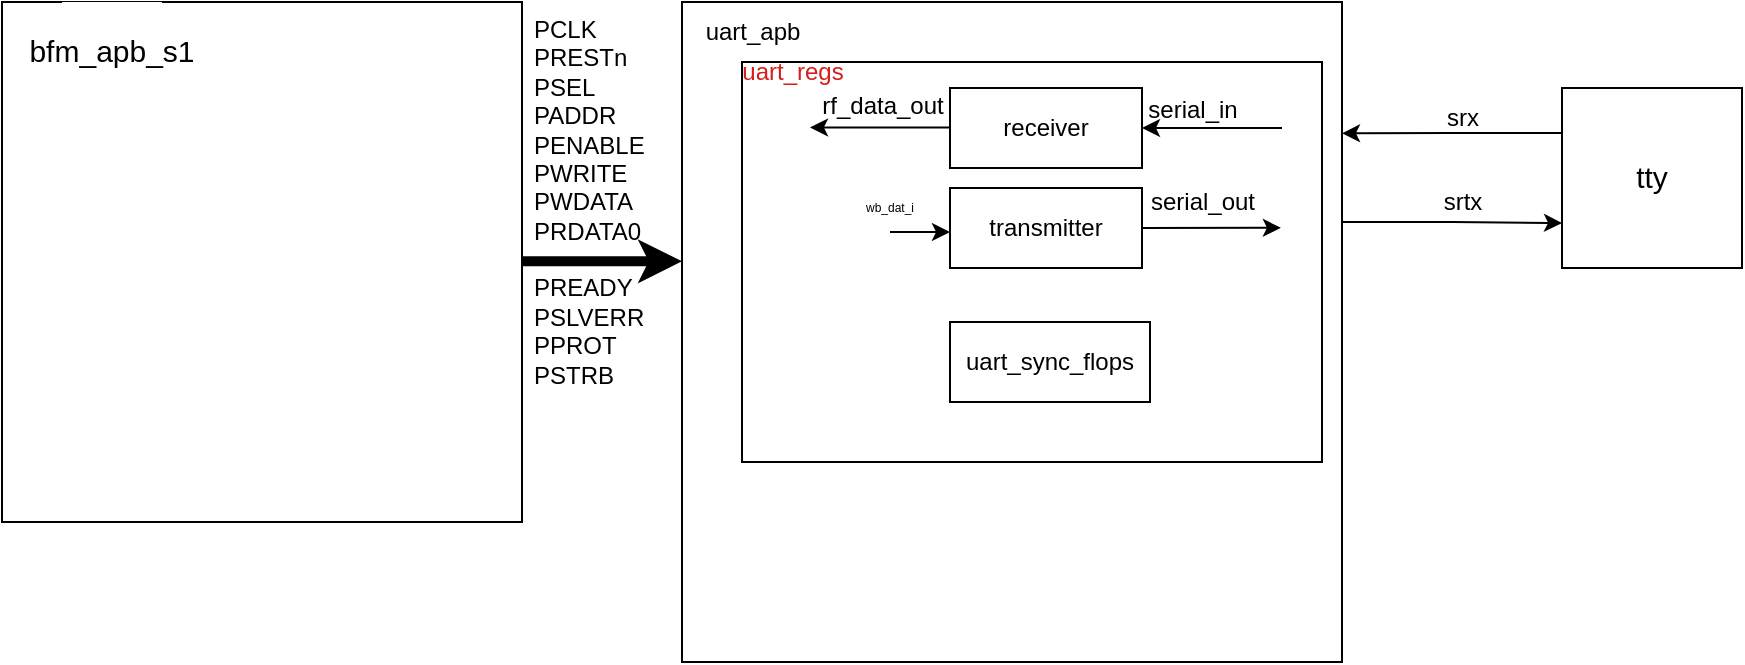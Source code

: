 <mxfile version="21.1.7" type="github">
  <diagram name="第 1 页" id="Q2w-J49lNnQa6ytCS1kb">
    <mxGraphModel dx="1102" dy="630" grid="1" gridSize="10" guides="1" tooltips="1" connect="1" arrows="1" fold="1" page="1" pageScale="1" pageWidth="827" pageHeight="1169" math="0" shadow="0">
      <root>
        <mxCell id="0" />
        <mxCell id="1" parent="0" />
        <mxCell id="QSmIH1UytB_NXaobjgLd-36" style="edgeStyle=orthogonalEdgeStyle;rounded=0;orthogonalLoop=1;jettySize=auto;html=1;exitX=1;exitY=0.5;exitDx=0;exitDy=0;entryX=0;entryY=0.75;entryDx=0;entryDy=0;" edge="1" parent="1" source="QSmIH1UytB_NXaobjgLd-2" target="QSmIH1UytB_NXaobjgLd-3">
          <mxGeometry relative="1" as="geometry">
            <Array as="points">
              <mxPoint x="700" y="370" />
              <mxPoint x="755" y="370" />
            </Array>
          </mxGeometry>
        </mxCell>
        <mxCell id="QSmIH1UytB_NXaobjgLd-2" value="&lt;p style=&quot;line-height: 100%;&quot;&gt;&lt;br&gt;&lt;/p&gt;" style="whiteSpace=wrap;html=1;aspect=fixed;align=center;" vertex="1" parent="1">
          <mxGeometry x="370" y="260" width="330" height="330" as="geometry" />
        </mxCell>
        <mxCell id="QSmIH1UytB_NXaobjgLd-35" style="edgeStyle=orthogonalEdgeStyle;rounded=0;orthogonalLoop=1;jettySize=auto;html=1;exitX=0;exitY=0.25;exitDx=0;exitDy=0;entryX=1;entryY=0.199;entryDx=0;entryDy=0;entryPerimeter=0;" edge="1" parent="1" source="QSmIH1UytB_NXaobjgLd-3" target="QSmIH1UytB_NXaobjgLd-2">
          <mxGeometry relative="1" as="geometry" />
        </mxCell>
        <mxCell id="QSmIH1UytB_NXaobjgLd-3" value="&lt;p style=&quot;line-height: 100%;&quot;&gt;&lt;span style=&quot;font-size: 15px;&quot;&gt;tty&lt;/span&gt;&lt;/p&gt;" style="whiteSpace=wrap;html=1;aspect=fixed;align=center;" vertex="1" parent="1">
          <mxGeometry x="810" y="303" width="90" height="90" as="geometry" />
        </mxCell>
        <mxCell id="QSmIH1UytB_NXaobjgLd-12" style="edgeStyle=orthogonalEdgeStyle;rounded=0;orthogonalLoop=1;jettySize=auto;html=1;exitX=1;exitY=0.25;exitDx=0;exitDy=0;entryX=0;entryY=0.25;entryDx=0;entryDy=0;strokeWidth=5;" edge="1" parent="1">
          <mxGeometry relative="1" as="geometry">
            <mxPoint x="290" y="389.66" as="sourcePoint" />
            <mxPoint x="370" y="389.66" as="targetPoint" />
          </mxGeometry>
        </mxCell>
        <mxCell id="QSmIH1UytB_NXaobjgLd-6" value="" style="whiteSpace=wrap;html=1;aspect=fixed;" vertex="1" parent="1">
          <mxGeometry x="30" y="260" width="260" height="260" as="geometry" />
        </mxCell>
        <mxCell id="QSmIH1UytB_NXaobjgLd-1" value="&lt;p style=&quot;line-height: 100%;&quot;&gt;&lt;font style=&quot;font-size: 15px;&quot;&gt;bfm_apb_s1&lt;/font&gt;&lt;/p&gt;" style="whiteSpace=wrap;html=1;aspect=fixed;align=center;strokeColor=none;" vertex="1" parent="1">
          <mxGeometry x="60" y="260" width="50" height="50" as="geometry" />
        </mxCell>
        <mxCell id="QSmIH1UytB_NXaobjgLd-16" value="PCLK&lt;br&gt;PRESTn&lt;br&gt;PSEL&lt;br&gt;PADDR&lt;br&gt;PENABLE&lt;br&gt;PWRITE&lt;br&gt;PWDATA&lt;br&gt;PRDATA0&lt;br&gt;&lt;br&gt;PREADY&lt;br&gt;PSLVERR&lt;br&gt;PPROT&lt;br&gt;PSTRB&lt;br&gt;" style="text;html=1;align=left;verticalAlign=middle;resizable=0;points=[];autosize=1;strokeColor=none;fillColor=none;" vertex="1" parent="1">
          <mxGeometry x="294" y="260" width="80" height="200" as="geometry" />
        </mxCell>
        <mxCell id="QSmIH1UytB_NXaobjgLd-17" value="srx" style="text;html=1;align=center;verticalAlign=middle;resizable=0;points=[];autosize=1;strokeColor=none;fillColor=none;" vertex="1" parent="1">
          <mxGeometry x="740" y="303" width="40" height="30" as="geometry" />
        </mxCell>
        <mxCell id="QSmIH1UytB_NXaobjgLd-18" value="srtx" style="text;html=1;align=center;verticalAlign=middle;resizable=0;points=[];autosize=1;strokeColor=none;fillColor=none;" vertex="1" parent="1">
          <mxGeometry x="740" y="345" width="40" height="30" as="geometry" />
        </mxCell>
        <mxCell id="QSmIH1UytB_NXaobjgLd-19" value="uart_apb" style="text;html=1;align=center;verticalAlign=middle;resizable=0;points=[];autosize=1;strokeColor=none;fillColor=none;" vertex="1" parent="1">
          <mxGeometry x="370" y="260" width="70" height="30" as="geometry" />
        </mxCell>
        <mxCell id="QSmIH1UytB_NXaobjgLd-21" value="" style="rounded=0;whiteSpace=wrap;html=1;" vertex="1" parent="1">
          <mxGeometry x="400" y="290" width="290" height="200" as="geometry" />
        </mxCell>
        <mxCell id="QSmIH1UytB_NXaobjgLd-20" value="uart_regs" style="text;html=1;align=center;verticalAlign=middle;resizable=0;points=[];autosize=1;fontColor=#d71d1d;" vertex="1" parent="1">
          <mxGeometry x="390" y="280" width="70" height="30" as="geometry" />
        </mxCell>
        <mxCell id="QSmIH1UytB_NXaobjgLd-22" value="transmitter" style="rounded=0;whiteSpace=wrap;html=1;" vertex="1" parent="1">
          <mxGeometry x="504" y="353" width="96" height="40" as="geometry" />
        </mxCell>
        <mxCell id="QSmIH1UytB_NXaobjgLd-23" value="uart_sync_flops" style="rounded=0;whiteSpace=wrap;html=1;" vertex="1" parent="1">
          <mxGeometry x="504" y="420" width="100" height="40" as="geometry" />
        </mxCell>
        <mxCell id="QSmIH1UytB_NXaobjgLd-24" value="receiver" style="rounded=0;whiteSpace=wrap;html=1;" vertex="1" parent="1">
          <mxGeometry x="504" y="303" width="96" height="40" as="geometry" />
        </mxCell>
        <mxCell id="QSmIH1UytB_NXaobjgLd-29" value="" style="endArrow=classic;html=1;rounded=0;" edge="1" parent="1">
          <mxGeometry width="50" height="50" relative="1" as="geometry">
            <mxPoint x="474" y="375" as="sourcePoint" />
            <mxPoint x="504" y="375" as="targetPoint" />
          </mxGeometry>
        </mxCell>
        <mxCell id="QSmIH1UytB_NXaobjgLd-30" value="&lt;font style=&quot;font-size: 6px;&quot;&gt;wb_dat_i&lt;/font&gt;" style="text;html=1;strokeColor=none;fillColor=none;align=center;verticalAlign=middle;whiteSpace=wrap;rounded=0;fontSize=6;" vertex="1" parent="1">
          <mxGeometry x="444" y="348" width="60" height="30" as="geometry" />
        </mxCell>
        <mxCell id="QSmIH1UytB_NXaobjgLd-34" value="serial_out" style="text;html=1;align=center;verticalAlign=middle;resizable=0;points=[];autosize=1;strokeColor=none;fillColor=none;" vertex="1" parent="1">
          <mxGeometry x="590" y="345" width="80" height="30" as="geometry" />
        </mxCell>
        <mxCell id="QSmIH1UytB_NXaobjgLd-37" value="" style="endArrow=classic;html=1;rounded=0;exitX=1;exitY=0.5;exitDx=0;exitDy=0;entryX=0.993;entryY=0.93;entryDx=0;entryDy=0;entryPerimeter=0;" edge="1" parent="1" source="QSmIH1UytB_NXaobjgLd-22" target="QSmIH1UytB_NXaobjgLd-34">
          <mxGeometry width="50" height="50" relative="1" as="geometry">
            <mxPoint x="620" y="425" as="sourcePoint" />
            <mxPoint x="670" y="375" as="targetPoint" />
          </mxGeometry>
        </mxCell>
        <mxCell id="QSmIH1UytB_NXaobjgLd-38" value="" style="endArrow=classic;html=1;rounded=0;entryX=1;entryY=0.5;entryDx=0;entryDy=0;" edge="1" parent="1" target="QSmIH1UytB_NXaobjgLd-24">
          <mxGeometry width="50" height="50" relative="1" as="geometry">
            <mxPoint x="670" y="323" as="sourcePoint" />
            <mxPoint x="720" y="325" as="targetPoint" />
          </mxGeometry>
        </mxCell>
        <mxCell id="QSmIH1UytB_NXaobjgLd-39" value="serial_in" style="text;html=1;align=center;verticalAlign=middle;resizable=0;points=[];autosize=1;strokeColor=none;fillColor=none;" vertex="1" parent="1">
          <mxGeometry x="590" y="299" width="70" height="30" as="geometry" />
        </mxCell>
        <mxCell id="QSmIH1UytB_NXaobjgLd-40" value="rf_data_out" style="text;html=1;align=center;verticalAlign=middle;resizable=0;points=[];autosize=1;strokeColor=none;fillColor=none;" vertex="1" parent="1">
          <mxGeometry x="430" y="297" width="80" height="30" as="geometry" />
        </mxCell>
        <mxCell id="QSmIH1UytB_NXaobjgLd-41" value="" style="endArrow=classic;html=1;rounded=0;entryX=1;entryY=0.5;entryDx=0;entryDy=0;" edge="1" parent="1">
          <mxGeometry width="50" height="50" relative="1" as="geometry">
            <mxPoint x="504" y="322.71" as="sourcePoint" />
            <mxPoint x="434" y="322.71" as="targetPoint" />
          </mxGeometry>
        </mxCell>
      </root>
    </mxGraphModel>
  </diagram>
</mxfile>
